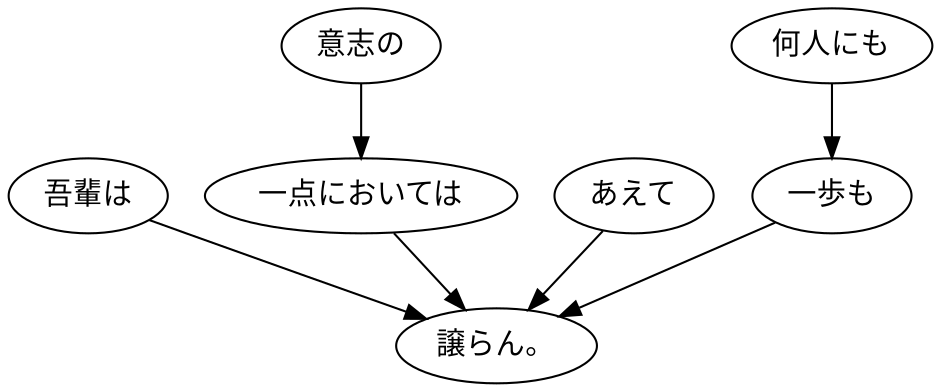 digraph graph2530 {
	node0 [label="吾輩は"];
	node1 [label="意志の"];
	node2 [label="一点においては"];
	node3 [label="あえて"];
	node4 [label="何人にも"];
	node5 [label="一歩も"];
	node6 [label="譲らん。"];
	node0 -> node6;
	node1 -> node2;
	node2 -> node6;
	node3 -> node6;
	node4 -> node5;
	node5 -> node6;
}
